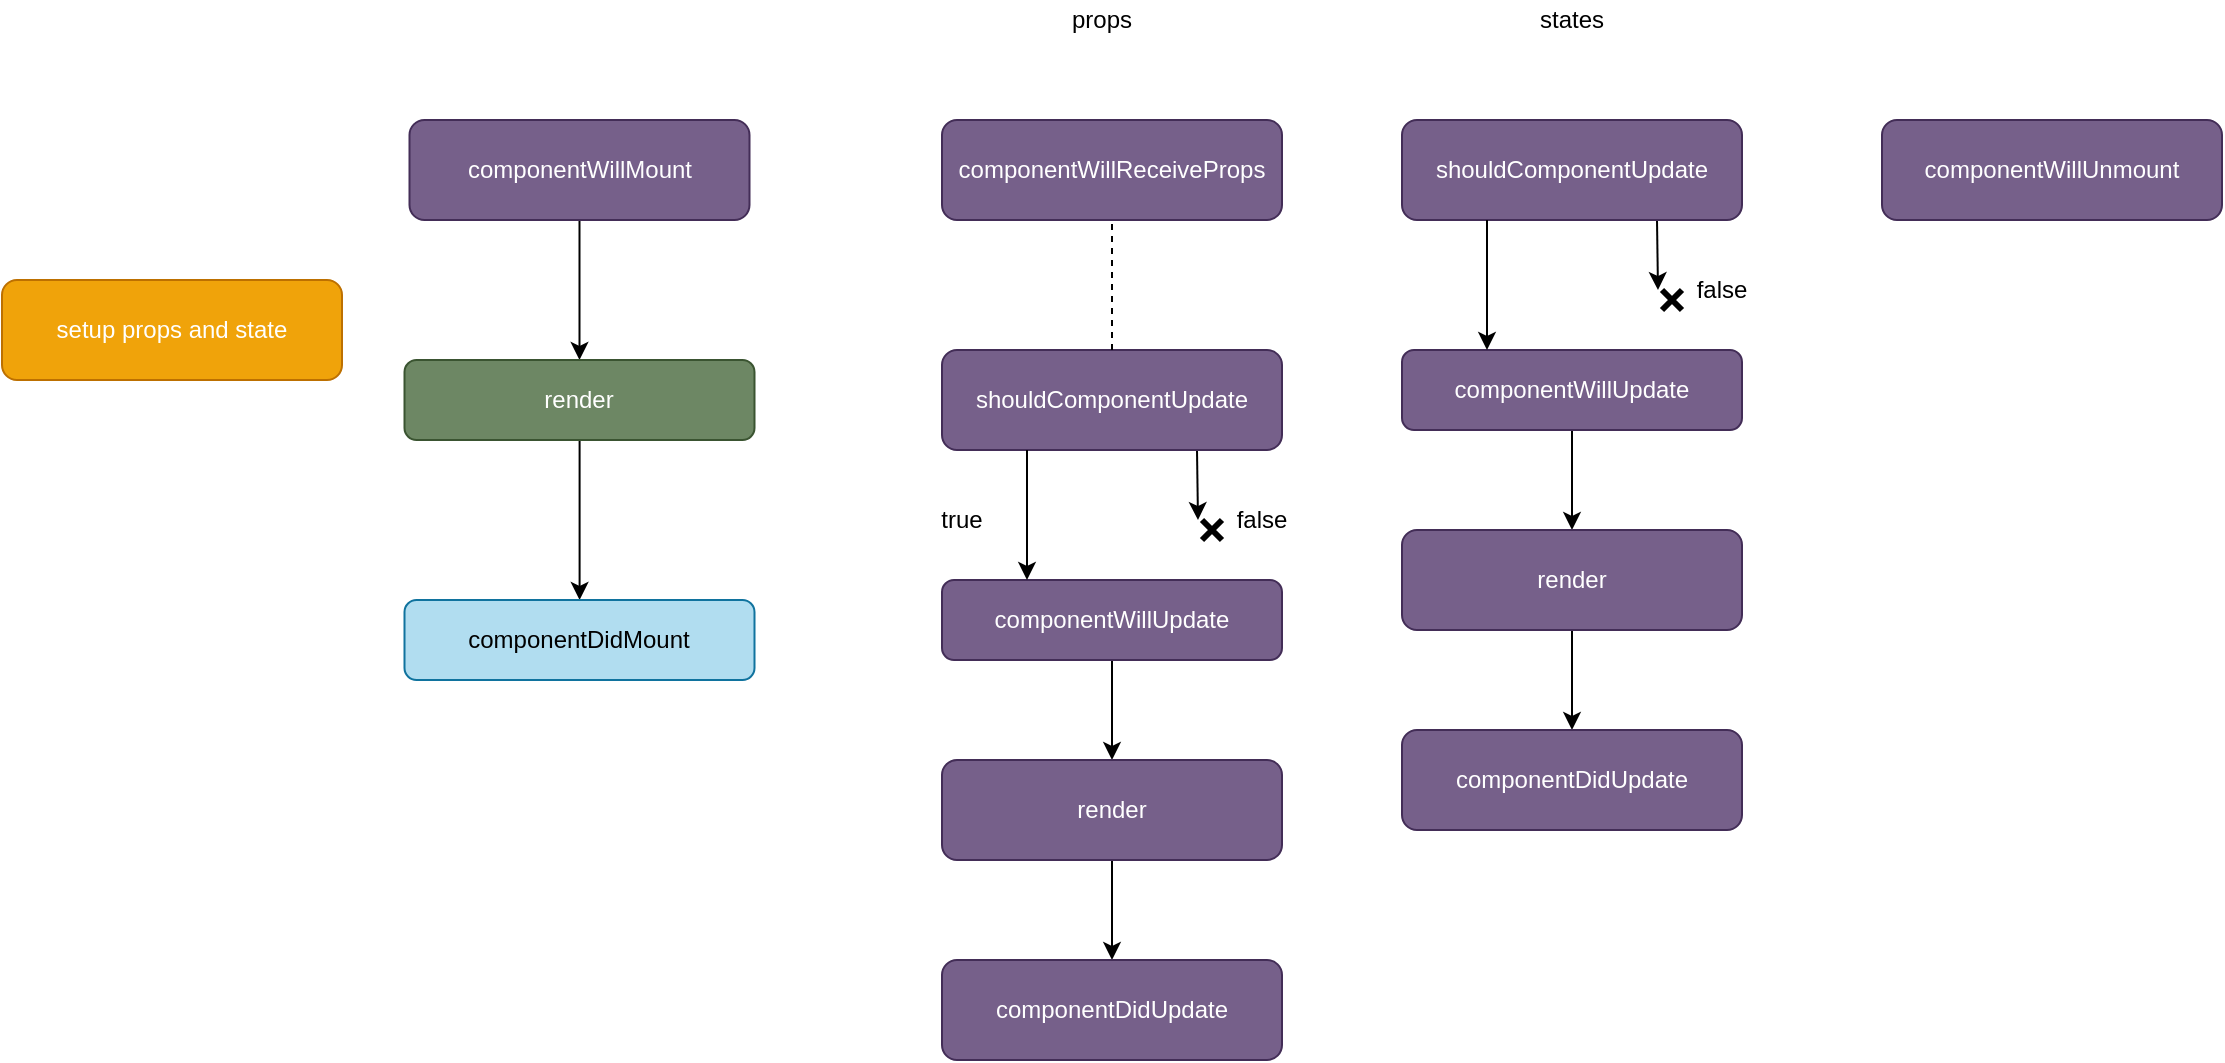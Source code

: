 <mxfile version="14.2.4" type="embed">
    <diagram id="MBSDJMvaNN4W89J6L6ls" name="Page-1">
        <mxGraphModel dx="524" dy="642" grid="1" gridSize="10" guides="1" tooltips="1" connect="1" arrows="1" fold="1" page="1" pageScale="1" pageWidth="827" pageHeight="1169" math="0" shadow="0">
            <root>
                <mxCell id="0"/>
                <mxCell id="1" parent="0"/>
                <mxCell id="2" value="setup props and state" style="rounded=1;whiteSpace=wrap;html=1;fillColor=#f0a30a;strokeColor=#BD7000;fontColor=#ffffff;" vertex="1" parent="1">
                    <mxGeometry y="200" width="170" height="50" as="geometry"/>
                </mxCell>
                <mxCell id="8" value="" style="edgeStyle=orthogonalEdgeStyle;rounded=0;orthogonalLoop=1;jettySize=auto;html=1;" edge="1" parent="1" source="6" target="7">
                    <mxGeometry relative="1" as="geometry"/>
                </mxCell>
                <mxCell id="6" value="componentWillMount" style="rounded=1;whiteSpace=wrap;html=1;fillColor=#76608a;strokeColor=#432D57;fontColor=#ffffff;" vertex="1" parent="1">
                    <mxGeometry x="203.75" y="120" width="170" height="50" as="geometry"/>
                </mxCell>
                <mxCell id="10" value="" style="edgeStyle=orthogonalEdgeStyle;rounded=0;orthogonalLoop=1;jettySize=auto;html=1;" edge="1" parent="1" source="7">
                    <mxGeometry relative="1" as="geometry">
                        <mxPoint x="288.8" y="360" as="targetPoint"/>
                    </mxGeometry>
                </mxCell>
                <mxCell id="7" value="render" style="whiteSpace=wrap;html=1;rounded=1;fontColor=#ffffff;strokeColor=#3A5431;fillColor=#6d8764;" vertex="1" parent="1">
                    <mxGeometry x="201.25" y="240" width="175" height="40" as="geometry"/>
                </mxCell>
                <mxCell id="11" value="componentDidMount" style="whiteSpace=wrap;html=1;rounded=1;strokeColor=#10739e;fillColor=#b1ddf0;" vertex="1" parent="1">
                    <mxGeometry x="201.25" y="360" width="175" height="40" as="geometry"/>
                </mxCell>
                <mxCell id="12" value="componentWillReceiveProps" style="rounded=1;whiteSpace=wrap;html=1;fillColor=#76608a;strokeColor=#432D57;fontColor=#ffffff;" vertex="1" parent="1">
                    <mxGeometry x="470" y="120" width="170" height="50" as="geometry"/>
                </mxCell>
                <mxCell id="19" style="edgeStyle=orthogonalEdgeStyle;rounded=1;orthogonalLoop=1;jettySize=auto;html=1;exitX=0.75;exitY=1;exitDx=0;exitDy=0;" edge="1" parent="1" source="13">
                    <mxGeometry relative="1" as="geometry">
                        <mxPoint x="598" y="320" as="targetPoint"/>
                    </mxGeometry>
                </mxCell>
                <mxCell id="13" value="shouldComponentUpdate" style="rounded=1;whiteSpace=wrap;html=1;fillColor=#76608a;strokeColor=#432D57;fontColor=#ffffff;" vertex="1" parent="1">
                    <mxGeometry x="470" y="235" width="170" height="50" as="geometry"/>
                </mxCell>
                <mxCell id="55" value="" style="edgeStyle=orthogonalEdgeStyle;rounded=1;orthogonalLoop=1;jettySize=auto;html=1;" edge="1" parent="1" source="14" target="15">
                    <mxGeometry relative="1" as="geometry"/>
                </mxCell>
                <mxCell id="14" value="componentWillUpdate" style="rounded=1;whiteSpace=wrap;html=1;fillColor=#76608a;strokeColor=#432D57;fontColor=#ffffff;" vertex="1" parent="1">
                    <mxGeometry x="470" y="350" width="170" height="40" as="geometry"/>
                </mxCell>
                <mxCell id="56" value="" style="edgeStyle=orthogonalEdgeStyle;rounded=1;orthogonalLoop=1;jettySize=auto;html=1;" edge="1" parent="1" source="15" target="16">
                    <mxGeometry relative="1" as="geometry"/>
                </mxCell>
                <mxCell id="15" value="render" style="rounded=1;whiteSpace=wrap;html=1;fillColor=#76608a;strokeColor=#432D57;fontColor=#ffffff;" vertex="1" parent="1">
                    <mxGeometry x="470" y="440" width="170" height="50" as="geometry"/>
                </mxCell>
                <mxCell id="16" value="componentDidUpdate" style="rounded=1;whiteSpace=wrap;html=1;fillColor=#76608a;strokeColor=#432D57;fontColor=#ffffff;" vertex="1" parent="1">
                    <mxGeometry x="470" y="540" width="170" height="50" as="geometry"/>
                </mxCell>
                <mxCell id="17" value="" style="endArrow=none;dashed=1;html=1;entryX=0.5;entryY=1;entryDx=0;entryDy=0;exitX=0.5;exitY=0;exitDx=0;exitDy=0;" edge="1" parent="1" source="13" target="12">
                    <mxGeometry width="50" height="50" relative="1" as="geometry">
                        <mxPoint x="450" y="360" as="sourcePoint"/>
                        <mxPoint x="500" y="310" as="targetPoint"/>
                    </mxGeometry>
                </mxCell>
                <mxCell id="18" value="" style="endArrow=classic;html=1;exitX=0.25;exitY=1;exitDx=0;exitDy=0;entryX=0.25;entryY=0;entryDx=0;entryDy=0;rounded=1;" edge="1" parent="1" source="13" target="14">
                    <mxGeometry width="50" height="50" relative="1" as="geometry">
                        <mxPoint x="450" y="360" as="sourcePoint"/>
                        <mxPoint x="500" y="310" as="targetPoint"/>
                    </mxGeometry>
                </mxCell>
                <mxCell id="20" value="true" style="text;html=1;strokeColor=none;fillColor=none;align=center;verticalAlign=middle;whiteSpace=wrap;rounded=0;" vertex="1" parent="1">
                    <mxGeometry x="460" y="310" width="40" height="20" as="geometry"/>
                </mxCell>
                <mxCell id="21" value="false" style="text;html=1;strokeColor=none;fillColor=none;align=center;verticalAlign=middle;whiteSpace=wrap;rounded=0;" vertex="1" parent="1">
                    <mxGeometry x="610" y="310" width="40" height="20" as="geometry"/>
                </mxCell>
                <mxCell id="52" value="" style="shape=umlDestroy;whiteSpace=wrap;html=1;strokeWidth=3;fillColor=#2a2a2a;" vertex="1" parent="1">
                    <mxGeometry x="600" y="320" width="10" height="10" as="geometry"/>
                </mxCell>
                <mxCell id="57" style="edgeStyle=orthogonalEdgeStyle;rounded=1;orthogonalLoop=1;jettySize=auto;html=1;exitX=0.75;exitY=1;exitDx=0;exitDy=0;" edge="1" parent="1" source="58">
                    <mxGeometry relative="1" as="geometry">
                        <mxPoint x="828" y="205" as="targetPoint"/>
                    </mxGeometry>
                </mxCell>
                <mxCell id="58" value="shouldComponentUpdate" style="rounded=1;whiteSpace=wrap;html=1;fillColor=#76608a;strokeColor=#432D57;fontColor=#ffffff;" vertex="1" parent="1">
                    <mxGeometry x="700" y="120" width="170" height="50" as="geometry"/>
                </mxCell>
                <mxCell id="59" value="" style="edgeStyle=orthogonalEdgeStyle;rounded=1;orthogonalLoop=1;jettySize=auto;html=1;" edge="1" parent="1" source="60" target="62">
                    <mxGeometry relative="1" as="geometry"/>
                </mxCell>
                <mxCell id="60" value="componentWillUpdate" style="rounded=1;whiteSpace=wrap;html=1;fillColor=#76608a;strokeColor=#432D57;fontColor=#ffffff;" vertex="1" parent="1">
                    <mxGeometry x="700" y="235" width="170" height="40" as="geometry"/>
                </mxCell>
                <mxCell id="61" value="" style="edgeStyle=orthogonalEdgeStyle;rounded=1;orthogonalLoop=1;jettySize=auto;html=1;" edge="1" parent="1" source="62" target="63">
                    <mxGeometry relative="1" as="geometry"/>
                </mxCell>
                <mxCell id="62" value="render" style="rounded=1;whiteSpace=wrap;html=1;fillColor=#76608a;strokeColor=#432D57;fontColor=#ffffff;" vertex="1" parent="1">
                    <mxGeometry x="700" y="325" width="170" height="50" as="geometry"/>
                </mxCell>
                <mxCell id="63" value="componentDidUpdate" style="rounded=1;whiteSpace=wrap;html=1;fillColor=#76608a;strokeColor=#432D57;fontColor=#ffffff;" vertex="1" parent="1">
                    <mxGeometry x="700" y="425" width="170" height="50" as="geometry"/>
                </mxCell>
                <mxCell id="64" value="" style="endArrow=classic;html=1;exitX=0.25;exitY=1;exitDx=0;exitDy=0;entryX=0.25;entryY=0;entryDx=0;entryDy=0;rounded=1;" edge="1" parent="1" source="58" target="60">
                    <mxGeometry width="50" height="50" relative="1" as="geometry">
                        <mxPoint x="680" y="245" as="sourcePoint"/>
                        <mxPoint x="730" y="195" as="targetPoint"/>
                    </mxGeometry>
                </mxCell>
                <mxCell id="65" value="false" style="text;html=1;strokeColor=none;fillColor=none;align=center;verticalAlign=middle;whiteSpace=wrap;rounded=0;" vertex="1" parent="1">
                    <mxGeometry x="840" y="195" width="40" height="20" as="geometry"/>
                </mxCell>
                <mxCell id="66" value="" style="shape=umlDestroy;whiteSpace=wrap;html=1;strokeWidth=3;fillColor=#2a2a2a;" vertex="1" parent="1">
                    <mxGeometry x="830" y="205" width="10" height="10" as="geometry"/>
                </mxCell>
                <mxCell id="67" value="props" style="text;html=1;strokeColor=none;fillColor=none;align=center;verticalAlign=middle;whiteSpace=wrap;rounded=0;" vertex="1" parent="1">
                    <mxGeometry x="530" y="60" width="40" height="20" as="geometry"/>
                </mxCell>
                <mxCell id="68" value="states" style="text;html=1;strokeColor=none;fillColor=none;align=center;verticalAlign=middle;whiteSpace=wrap;rounded=0;" vertex="1" parent="1">
                    <mxGeometry x="765" y="60" width="40" height="20" as="geometry"/>
                </mxCell>
                <mxCell id="69" value="componentWillUnmount" style="rounded=1;whiteSpace=wrap;html=1;fillColor=#76608a;strokeColor=#432D57;fontColor=#ffffff;" vertex="1" parent="1">
                    <mxGeometry x="940" y="120" width="170" height="50" as="geometry"/>
                </mxCell>
            </root>
        </mxGraphModel>
    </diagram>
</mxfile>
